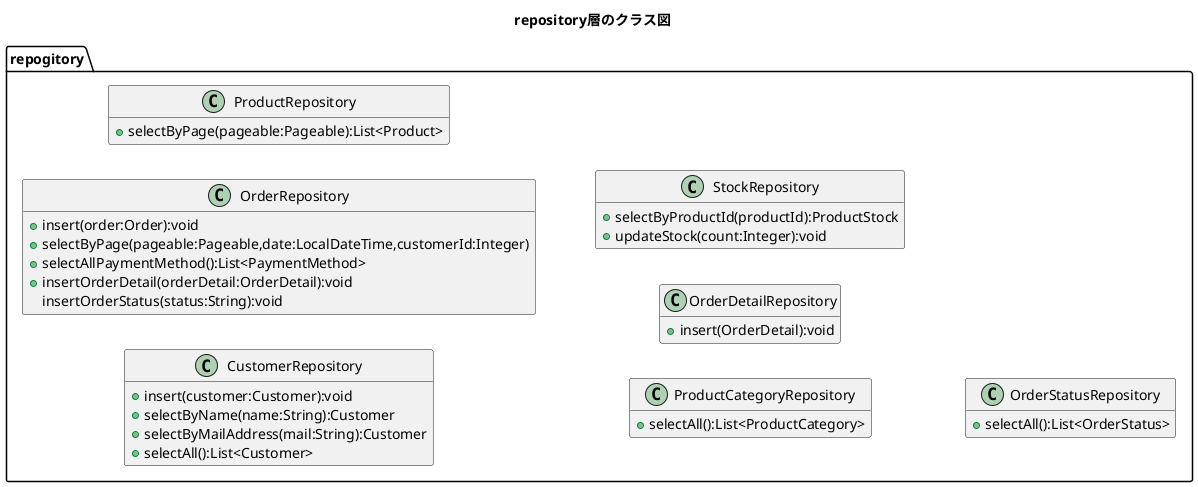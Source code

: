 @startuml
title repository層のクラス図
hide empty members
left to right direction

package repogitory{
class CustomerRepository{
        +insert(customer:Customer):void
        +selectByName(name:String):Customer
        +selectByMailAddress(mail:String):Customer
        +selectAll():List<Customer>
    }

    class OrderRepository{
        +insert(order:Order):void
        +selectByPage(pageable:Pageable,date:LocalDateTime,customerId:Integer)
        +selectAllPaymentMethod():List<PaymentMethod>
        +insertOrderDetail(orderDetail:OrderDetail):void
        insertOrderStatus(status:String):void
    }

    class ProductRepository{
        +selectByPage(pageable:Pageable):List<Product>
    }

    class ProductCategoryRepository{
        +selectAll():List<ProductCategory>
    }

    class OrderDetailRepository{
        +insert(OrderDetail):void
    }
    
    class StockRepository{
        +selectByProductId(productId):ProductStock
        +updateStock(count:Integer):void
    }

    class OrderStatusRepository{
        +selectAll():List<OrderStatus>
    }
}
@enduml